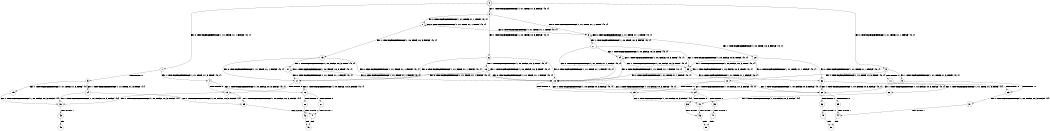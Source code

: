 digraph BCG {
size = "7, 10.5";
center = TRUE;
node [shape = circle];
0 [peripheries = 2];
0 -> 1 [label = "EX !0 !ATOMIC_EXCH_BRANCH (1, +1, TRUE, +1, 1, FALSE) !{0, 1}"];
0 -> 2 [label = "EX !1 !ATOMIC_EXCH_BRANCH (1, +1, TRUE, +1, 3, FALSE) !{0, 1}"];
0 -> 3 [label = "EX !0 !ATOMIC_EXCH_BRANCH (1, +1, TRUE, +1, 1, FALSE) !{0, 1}"];
1 -> 4 [label = "EX !1 !ATOMIC_EXCH_BRANCH (1, +1, TRUE, +1, 3, TRUE) !{0, 1}"];
1 -> 5 [label = "TERMINATE !0"];
2 -> 6 [label = "EX !1 !ATOMIC_EXCH_BRANCH (1, +0, TRUE, +0, 3, FALSE) !{0, 1}"];
2 -> 7 [label = "EX !0 !ATOMIC_EXCH_BRANCH (1, +1, TRUE, +1, 1, TRUE) !{0, 1}"];
2 -> 8 [label = "EX !0 !ATOMIC_EXCH_BRANCH (1, +1, TRUE, +1, 1, TRUE) !{0, 1}"];
3 -> 9 [label = "EX !1 !ATOMIC_EXCH_BRANCH (1, +1, TRUE, +1, 3, TRUE) !{0, 1}"];
3 -> 10 [label = "EX !1 !ATOMIC_EXCH_BRANCH (1, +1, TRUE, +1, 3, TRUE) !{0, 1}"];
3 -> 11 [label = "TERMINATE !0"];
4 -> 12 [label = "EX !1 !ATOMIC_EXCH_BRANCH (1, +0, FALSE, +0, 3, FALSE) !{0, 1}"];
4 -> 13 [label = "TERMINATE !0"];
5 -> 14 [label = "EX !1 !ATOMIC_EXCH_BRANCH (1, +1, TRUE, +1, 3, TRUE) !{1}"];
5 -> 15 [label = "EX !1 !ATOMIC_EXCH_BRANCH (1, +1, TRUE, +1, 3, TRUE) !{1}"];
6 -> 16 [label = "EX !1 !ATOMIC_EXCH_BRANCH (1, +0, FALSE, +0, 3, TRUE) !{0, 1}"];
6 -> 17 [label = "EX !0 !ATOMIC_EXCH_BRANCH (1, +1, TRUE, +1, 1, FALSE) !{0, 1}"];
6 -> 18 [label = "EX !0 !ATOMIC_EXCH_BRANCH (1, +1, TRUE, +1, 1, FALSE) !{0, 1}"];
7 -> 7 [label = "EX !0 !ATOMIC_EXCH_BRANCH (1, +1, TRUE, +1, 1, TRUE) !{0, 1}"];
7 -> 19 [label = "EX !1 !ATOMIC_EXCH_BRANCH (1, +0, TRUE, +0, 3, FALSE) !{0, 1}"];
7 -> 8 [label = "EX !0 !ATOMIC_EXCH_BRANCH (1, +1, TRUE, +1, 1, TRUE) !{0, 1}"];
8 -> 20 [label = "EX !1 !ATOMIC_EXCH_BRANCH (1, +0, TRUE, +0, 3, FALSE) !{0, 1}"];
8 -> 8 [label = "EX !0 !ATOMIC_EXCH_BRANCH (1, +1, TRUE, +1, 1, TRUE) !{0, 1}"];
8 -> 21 [label = "EX !1 !ATOMIC_EXCH_BRANCH (1, +0, TRUE, +0, 3, FALSE) !{0, 1}"];
9 -> 22 [label = "EX !1 !ATOMIC_EXCH_BRANCH (1, +0, FALSE, +0, 3, FALSE) !{0, 1}"];
9 -> 23 [label = "TERMINATE !0"];
10 -> 22 [label = "EX !1 !ATOMIC_EXCH_BRANCH (1, +0, FALSE, +0, 3, FALSE) !{0, 1}"];
10 -> 24 [label = "EX !1 !ATOMIC_EXCH_BRANCH (1, +0, FALSE, +0, 3, FALSE) !{0, 1}"];
10 -> 25 [label = "TERMINATE !0"];
11 -> 26 [label = "EX !1 !ATOMIC_EXCH_BRANCH (1, +1, TRUE, +1, 3, TRUE) !{1}"];
12 -> 27 [label = "TERMINATE !0"];
12 -> 28 [label = "TERMINATE !1"];
13 -> 29 [label = "EX !1 !ATOMIC_EXCH_BRANCH (1, +0, FALSE, +0, 3, FALSE) !{1}"];
13 -> 30 [label = "EX !1 !ATOMIC_EXCH_BRANCH (1, +0, FALSE, +0, 3, FALSE) !{1}"];
14 -> 29 [label = "EX !1 !ATOMIC_EXCH_BRANCH (1, +0, FALSE, +0, 3, FALSE) !{1}"];
14 -> 30 [label = "EX !1 !ATOMIC_EXCH_BRANCH (1, +0, FALSE, +0, 3, FALSE) !{1}"];
15 -> 30 [label = "EX !1 !ATOMIC_EXCH_BRANCH (1, +0, FALSE, +0, 3, FALSE) !{1}"];
16 -> 16 [label = "EX !1 !ATOMIC_EXCH_BRANCH (1, +0, FALSE, +0, 3, TRUE) !{0, 1}"];
16 -> 17 [label = "EX !0 !ATOMIC_EXCH_BRANCH (1, +1, TRUE, +1, 1, FALSE) !{0, 1}"];
16 -> 18 [label = "EX !0 !ATOMIC_EXCH_BRANCH (1, +1, TRUE, +1, 1, FALSE) !{0, 1}"];
17 -> 12 [label = "EX !1 !ATOMIC_EXCH_BRANCH (1, +0, FALSE, +0, 3, FALSE) !{0, 1}"];
17 -> 13 [label = "TERMINATE !0"];
18 -> 22 [label = "EX !1 !ATOMIC_EXCH_BRANCH (1, +0, FALSE, +0, 3, FALSE) !{0, 1}"];
18 -> 24 [label = "EX !1 !ATOMIC_EXCH_BRANCH (1, +0, FALSE, +0, 3, FALSE) !{0, 1}"];
18 -> 25 [label = "TERMINATE !0"];
19 -> 17 [label = "EX !0 !ATOMIC_EXCH_BRANCH (1, +1, TRUE, +1, 1, FALSE) !{0, 1}"];
19 -> 31 [label = "EX !1 !ATOMIC_EXCH_BRANCH (1, +0, FALSE, +0, 3, TRUE) !{0, 1}"];
19 -> 18 [label = "EX !0 !ATOMIC_EXCH_BRANCH (1, +1, TRUE, +1, 1, FALSE) !{0, 1}"];
20 -> 32 [label = "EX !0 !ATOMIC_EXCH_BRANCH (1, +1, TRUE, +1, 1, FALSE) !{0, 1}"];
20 -> 33 [label = "EX !1 !ATOMIC_EXCH_BRANCH (1, +0, FALSE, +0, 3, TRUE) !{0, 1}"];
20 -> 18 [label = "EX !0 !ATOMIC_EXCH_BRANCH (1, +1, TRUE, +1, 1, FALSE) !{0, 1}"];
21 -> 33 [label = "EX !1 !ATOMIC_EXCH_BRANCH (1, +0, FALSE, +0, 3, TRUE) !{0, 1}"];
21 -> 18 [label = "EX !0 !ATOMIC_EXCH_BRANCH (1, +1, TRUE, +1, 1, FALSE) !{0, 1}"];
21 -> 34 [label = "EX !1 !ATOMIC_EXCH_BRANCH (1, +0, FALSE, +0, 3, TRUE) !{0, 1}"];
22 -> 35 [label = "TERMINATE !0"];
22 -> 36 [label = "TERMINATE !1"];
23 -> 37 [label = "EX !1 !ATOMIC_EXCH_BRANCH (1, +0, FALSE, +0, 3, FALSE) !{1}"];
24 -> 38 [label = "TERMINATE !0"];
24 -> 39 [label = "TERMINATE !1"];
25 -> 40 [label = "EX !1 !ATOMIC_EXCH_BRANCH (1, +0, FALSE, +0, 3, FALSE) !{1}"];
26 -> 40 [label = "EX !1 !ATOMIC_EXCH_BRANCH (1, +0, FALSE, +0, 3, FALSE) !{1}"];
27 -> 41 [label = "TERMINATE !1"];
28 -> 42 [label = "TERMINATE !0"];
29 -> 41 [label = "TERMINATE !1"];
30 -> 43 [label = "TERMINATE !1"];
31 -> 17 [label = "EX !0 !ATOMIC_EXCH_BRANCH (1, +1, TRUE, +1, 1, FALSE) !{0, 1}"];
31 -> 31 [label = "EX !1 !ATOMIC_EXCH_BRANCH (1, +0, FALSE, +0, 3, TRUE) !{0, 1}"];
31 -> 18 [label = "EX !0 !ATOMIC_EXCH_BRANCH (1, +1, TRUE, +1, 1, FALSE) !{0, 1}"];
32 -> 22 [label = "EX !1 !ATOMIC_EXCH_BRANCH (1, +0, FALSE, +0, 3, FALSE) !{0, 1}"];
32 -> 23 [label = "TERMINATE !0"];
33 -> 32 [label = "EX !0 !ATOMIC_EXCH_BRANCH (1, +1, TRUE, +1, 1, FALSE) !{0, 1}"];
33 -> 33 [label = "EX !1 !ATOMIC_EXCH_BRANCH (1, +0, FALSE, +0, 3, TRUE) !{0, 1}"];
33 -> 18 [label = "EX !0 !ATOMIC_EXCH_BRANCH (1, +1, TRUE, +1, 1, FALSE) !{0, 1}"];
34 -> 33 [label = "EX !1 !ATOMIC_EXCH_BRANCH (1, +0, FALSE, +0, 3, TRUE) !{0, 1}"];
34 -> 18 [label = "EX !0 !ATOMIC_EXCH_BRANCH (1, +1, TRUE, +1, 1, FALSE) !{0, 1}"];
34 -> 34 [label = "EX !1 !ATOMIC_EXCH_BRANCH (1, +0, FALSE, +0, 3, TRUE) !{0, 1}"];
35 -> 44 [label = "TERMINATE !1"];
36 -> 45 [label = "TERMINATE !0"];
37 -> 44 [label = "TERMINATE !1"];
38 -> 46 [label = "TERMINATE !1"];
39 -> 47 [label = "TERMINATE !0"];
40 -> 46 [label = "TERMINATE !1"];
41 -> 48 [label = "exit"];
42 -> 48 [label = "exit"];
43 -> 49 [label = "exit"];
44 -> 50 [label = "exit"];
45 -> 50 [label = "exit"];
46 -> 51 [label = "exit"];
47 -> 51 [label = "exit"];
}
